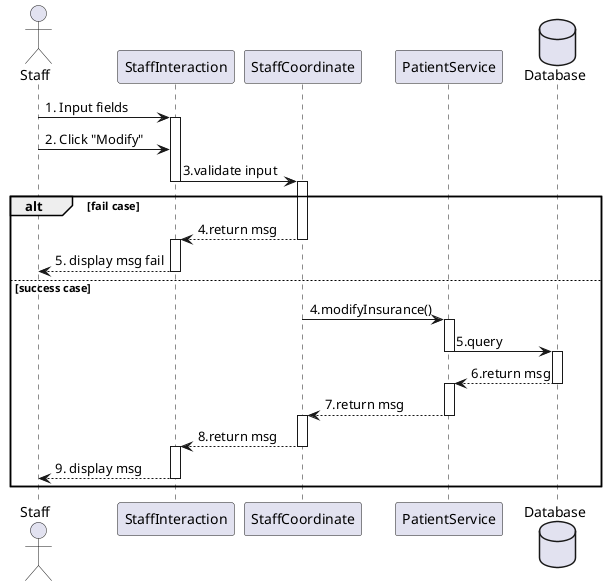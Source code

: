 @startuml
actor       Staff       as staff
participant StaffInteraction as interact
participant StaffCoordinate as coor
participant PatientService as service
database    Database    as db

staff -> interact ++: 1. Input fields

staff -> interact  : 2. Click "Modify"

interact -> coor --++: 3.validate input

alt fail case
    coor --> interact --++: 4.return msg
    interact --> staff --: 5. display msg fail
else success case
     coor -> service --++: 4.modifyInsurance()
     service -> db --++: 5.query
     db --> service --++: 6.return msg
     service --> coor --++: 7.return msg
     coor --> interact --++: 8.return msg
    interact --> staff --: 9. display msg
end


@enduml
